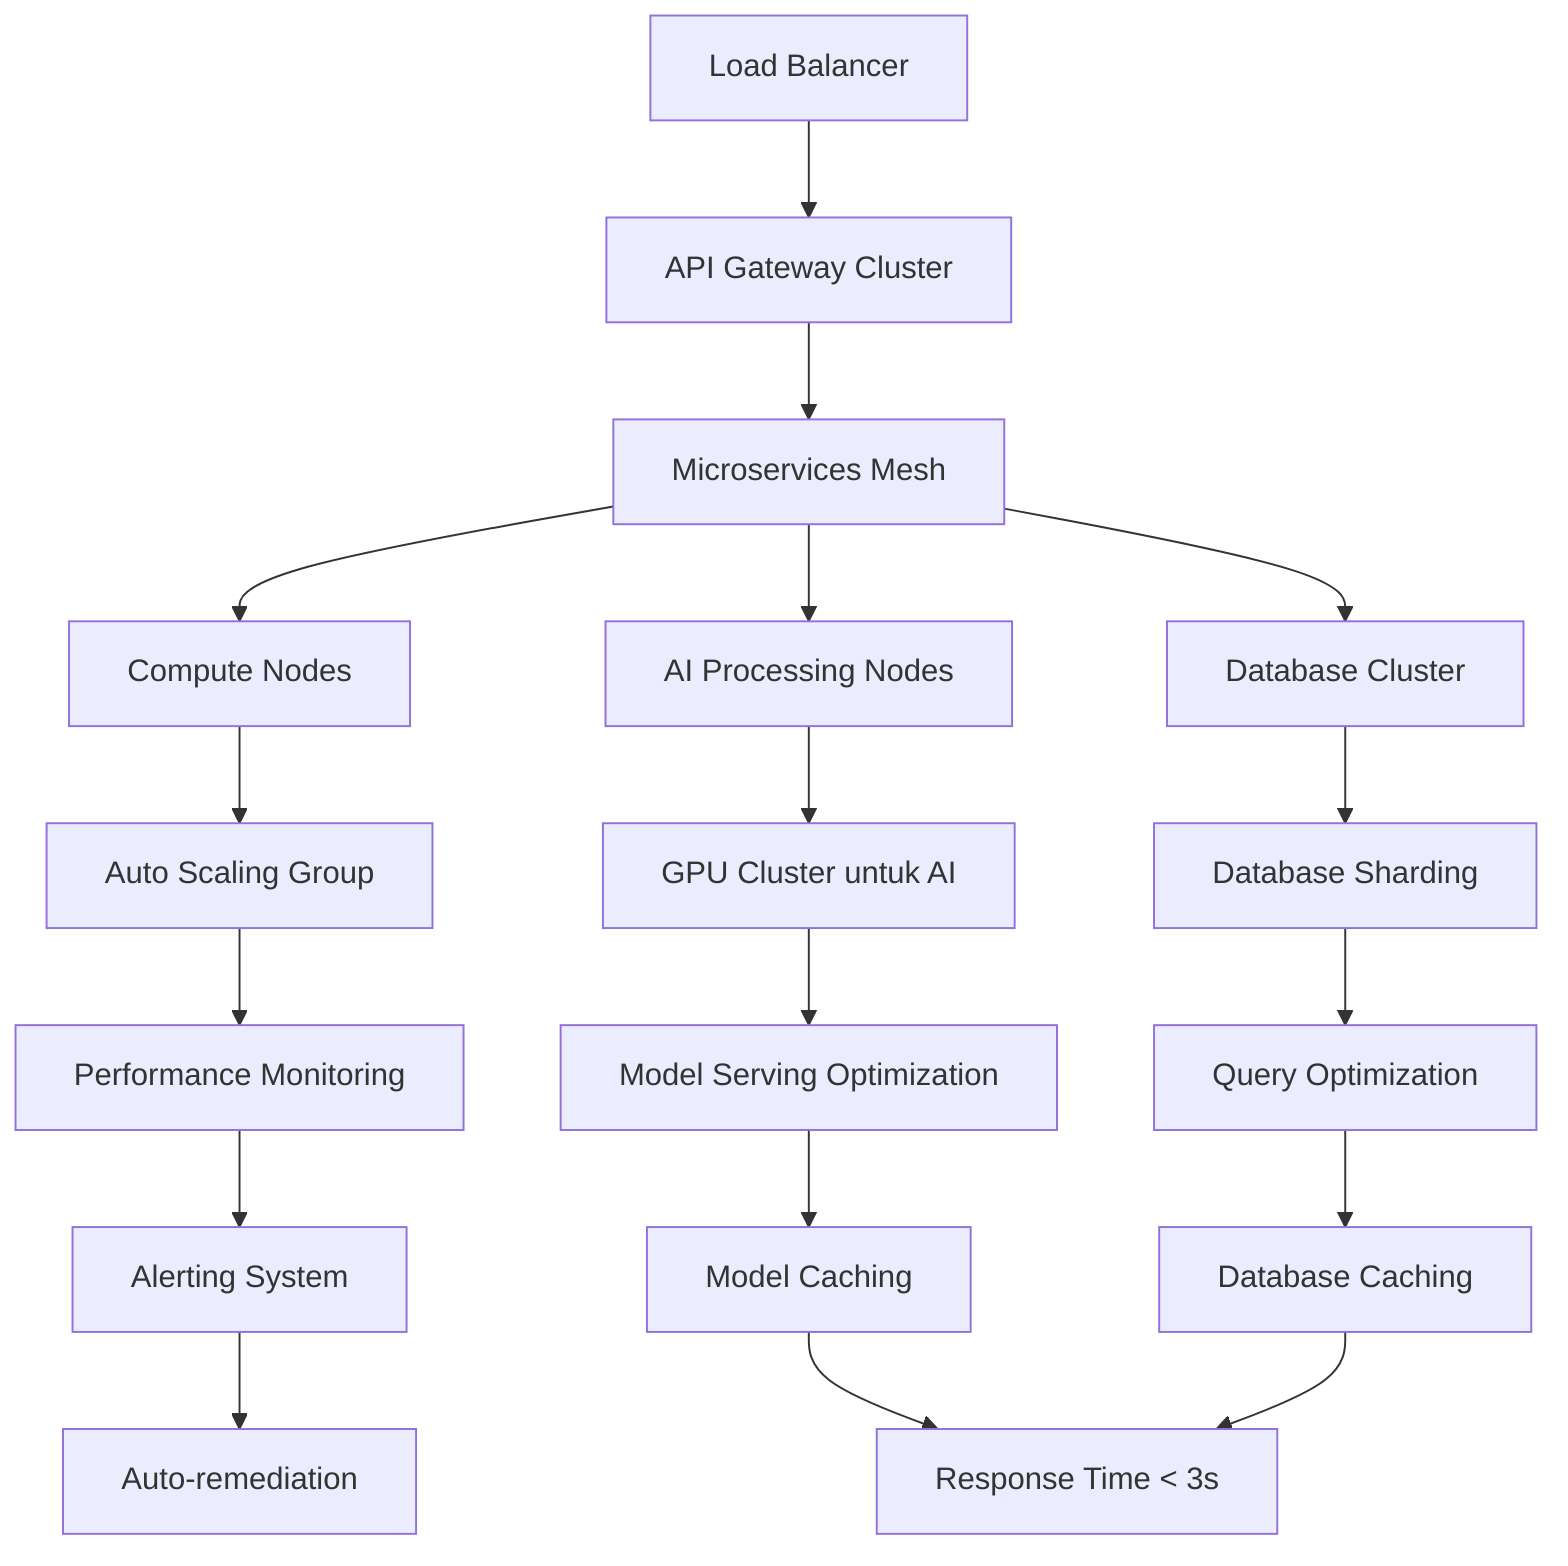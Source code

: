 graph TD
    A[Load Balancer] --> B[API Gateway Cluster]
    B --> C[Microservices Mesh]
    
    C --> D[Compute Nodes]
    C --> E[AI Processing Nodes]
    C --> F[Database Cluster]
    
    D --> G[Auto Scaling Group]
    E --> H[GPU Cluster untuk AI]
    F --> I[Database Sharding]
    
    G --> J[Performance Monitoring]
    H --> K[Model Serving Optimization]
    I --> L[Query Optimization]
    
    J --> M[Alerting System]
    K --> N[Model Caching]
    L --> O[Database Caching]
    
    M --> P[Auto-remediation]
    N --> Q[Response Time < 3s]
    O --> Q